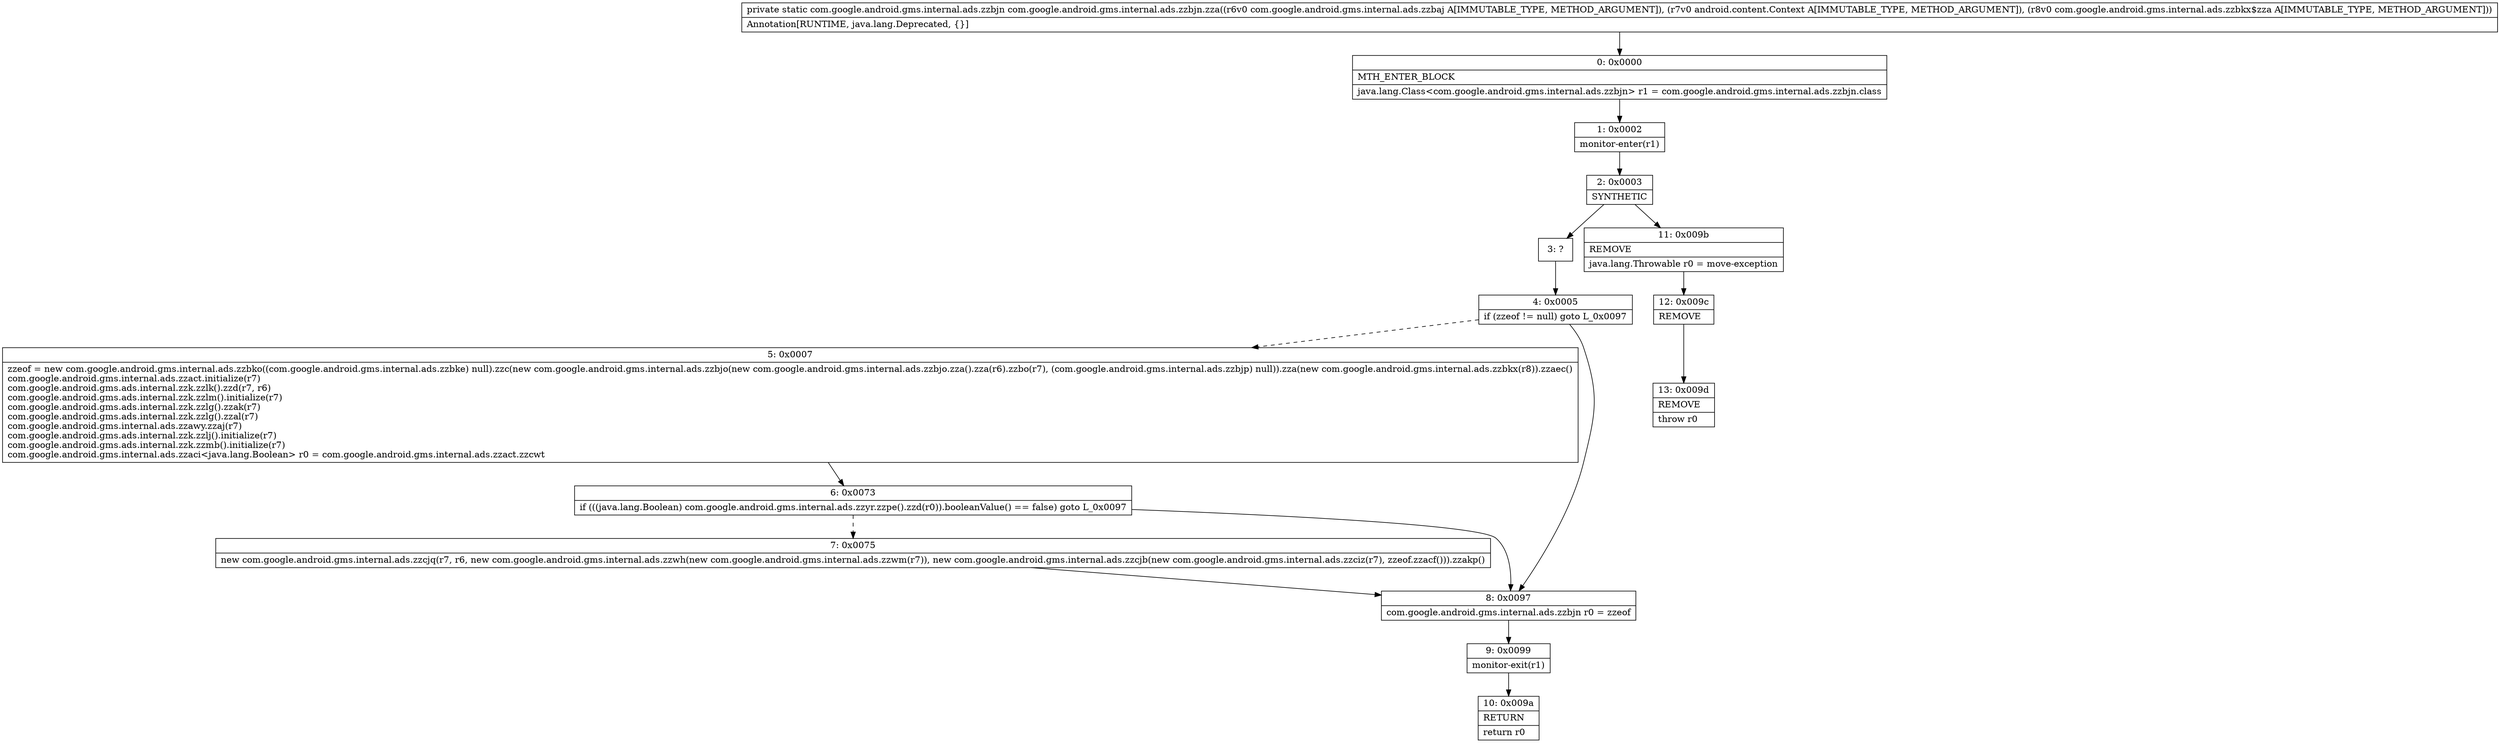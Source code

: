 digraph "CFG forcom.google.android.gms.internal.ads.zzbjn.zza(Lcom\/google\/android\/gms\/internal\/ads\/zzbaj;Landroid\/content\/Context;Lcom\/google\/android\/gms\/internal\/ads\/zzbkx$zza;)Lcom\/google\/android\/gms\/internal\/ads\/zzbjn;" {
Node_0 [shape=record,label="{0\:\ 0x0000|MTH_ENTER_BLOCK\l|java.lang.Class\<com.google.android.gms.internal.ads.zzbjn\> r1 = com.google.android.gms.internal.ads.zzbjn.class\l}"];
Node_1 [shape=record,label="{1\:\ 0x0002|monitor\-enter(r1)\l}"];
Node_2 [shape=record,label="{2\:\ 0x0003|SYNTHETIC\l}"];
Node_3 [shape=record,label="{3\:\ ?}"];
Node_4 [shape=record,label="{4\:\ 0x0005|if (zzeof != null) goto L_0x0097\l}"];
Node_5 [shape=record,label="{5\:\ 0x0007|zzeof = new com.google.android.gms.internal.ads.zzbko((com.google.android.gms.internal.ads.zzbke) null).zzc(new com.google.android.gms.internal.ads.zzbjo(new com.google.android.gms.internal.ads.zzbjo.zza().zza(r6).zzbo(r7), (com.google.android.gms.internal.ads.zzbjp) null)).zza(new com.google.android.gms.internal.ads.zzbkx(r8)).zzaec()\lcom.google.android.gms.internal.ads.zzact.initialize(r7)\lcom.google.android.gms.ads.internal.zzk.zzlk().zzd(r7, r6)\lcom.google.android.gms.ads.internal.zzk.zzlm().initialize(r7)\lcom.google.android.gms.ads.internal.zzk.zzlg().zzak(r7)\lcom.google.android.gms.ads.internal.zzk.zzlg().zzal(r7)\lcom.google.android.gms.internal.ads.zzawy.zzaj(r7)\lcom.google.android.gms.ads.internal.zzk.zzlj().initialize(r7)\lcom.google.android.gms.ads.internal.zzk.zzmb().initialize(r7)\lcom.google.android.gms.internal.ads.zzaci\<java.lang.Boolean\> r0 = com.google.android.gms.internal.ads.zzact.zzcwt\l}"];
Node_6 [shape=record,label="{6\:\ 0x0073|if (((java.lang.Boolean) com.google.android.gms.internal.ads.zzyr.zzpe().zzd(r0)).booleanValue() == false) goto L_0x0097\l}"];
Node_7 [shape=record,label="{7\:\ 0x0075|new com.google.android.gms.internal.ads.zzcjq(r7, r6, new com.google.android.gms.internal.ads.zzwh(new com.google.android.gms.internal.ads.zzwm(r7)), new com.google.android.gms.internal.ads.zzcjb(new com.google.android.gms.internal.ads.zzciz(r7), zzeof.zzacf())).zzakp()\l}"];
Node_8 [shape=record,label="{8\:\ 0x0097|com.google.android.gms.internal.ads.zzbjn r0 = zzeof\l}"];
Node_9 [shape=record,label="{9\:\ 0x0099|monitor\-exit(r1)\l}"];
Node_10 [shape=record,label="{10\:\ 0x009a|RETURN\l|return r0\l}"];
Node_11 [shape=record,label="{11\:\ 0x009b|REMOVE\l|java.lang.Throwable r0 = move\-exception\l}"];
Node_12 [shape=record,label="{12\:\ 0x009c|REMOVE\l}"];
Node_13 [shape=record,label="{13\:\ 0x009d|REMOVE\l|throw r0\l}"];
MethodNode[shape=record,label="{private static com.google.android.gms.internal.ads.zzbjn com.google.android.gms.internal.ads.zzbjn.zza((r6v0 com.google.android.gms.internal.ads.zzbaj A[IMMUTABLE_TYPE, METHOD_ARGUMENT]), (r7v0 android.content.Context A[IMMUTABLE_TYPE, METHOD_ARGUMENT]), (r8v0 com.google.android.gms.internal.ads.zzbkx$zza A[IMMUTABLE_TYPE, METHOD_ARGUMENT]))  | Annotation[RUNTIME, java.lang.Deprecated, \{\}]\l}"];
MethodNode -> Node_0;
Node_0 -> Node_1;
Node_1 -> Node_2;
Node_2 -> Node_3;
Node_2 -> Node_11;
Node_3 -> Node_4;
Node_4 -> Node_5[style=dashed];
Node_4 -> Node_8;
Node_5 -> Node_6;
Node_6 -> Node_7[style=dashed];
Node_6 -> Node_8;
Node_7 -> Node_8;
Node_8 -> Node_9;
Node_9 -> Node_10;
Node_11 -> Node_12;
Node_12 -> Node_13;
}

